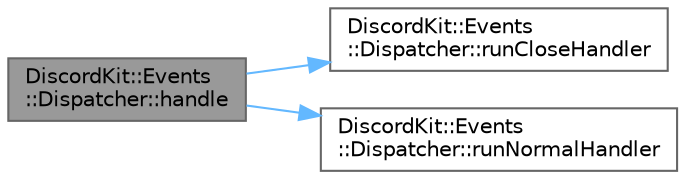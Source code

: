 digraph "DiscordKit::Events::Dispatcher::handle"
{
 // LATEX_PDF_SIZE
  bgcolor="transparent";
  edge [fontname=Helvetica,fontsize=10,labelfontname=Helvetica,labelfontsize=10];
  node [fontname=Helvetica,fontsize=10,shape=box,height=0.2,width=0.4];
  rankdir="LR";
  Node1 [id="Node000001",label="DiscordKit::Events\l::Dispatcher::handle",height=0.2,width=0.4,color="gray40", fillcolor="grey60", style="filled", fontcolor="black",tooltip=" "];
  Node1 -> Node2 [id="edge1_Node000001_Node000002",color="steelblue1",style="solid",tooltip=" "];
  Node2 [id="Node000002",label="DiscordKit::Events\l::Dispatcher::runCloseHandler",height=0.2,width=0.4,color="grey40", fillcolor="white", style="filled",URL="$d8/d82/classDiscordKit_1_1Events_1_1Dispatcher.html#a1f1442f0a3390cbe4fa4d84f1ed9b53f",tooltip=" "];
  Node1 -> Node3 [id="edge2_Node000001_Node000003",color="steelblue1",style="solid",tooltip=" "];
  Node3 [id="Node000003",label="DiscordKit::Events\l::Dispatcher::runNormalHandler",height=0.2,width=0.4,color="grey40", fillcolor="white", style="filled",URL="$d8/d82/classDiscordKit_1_1Events_1_1Dispatcher.html#a23cb59b8d7371d35eea3c254104ffbac",tooltip=" "];
}
